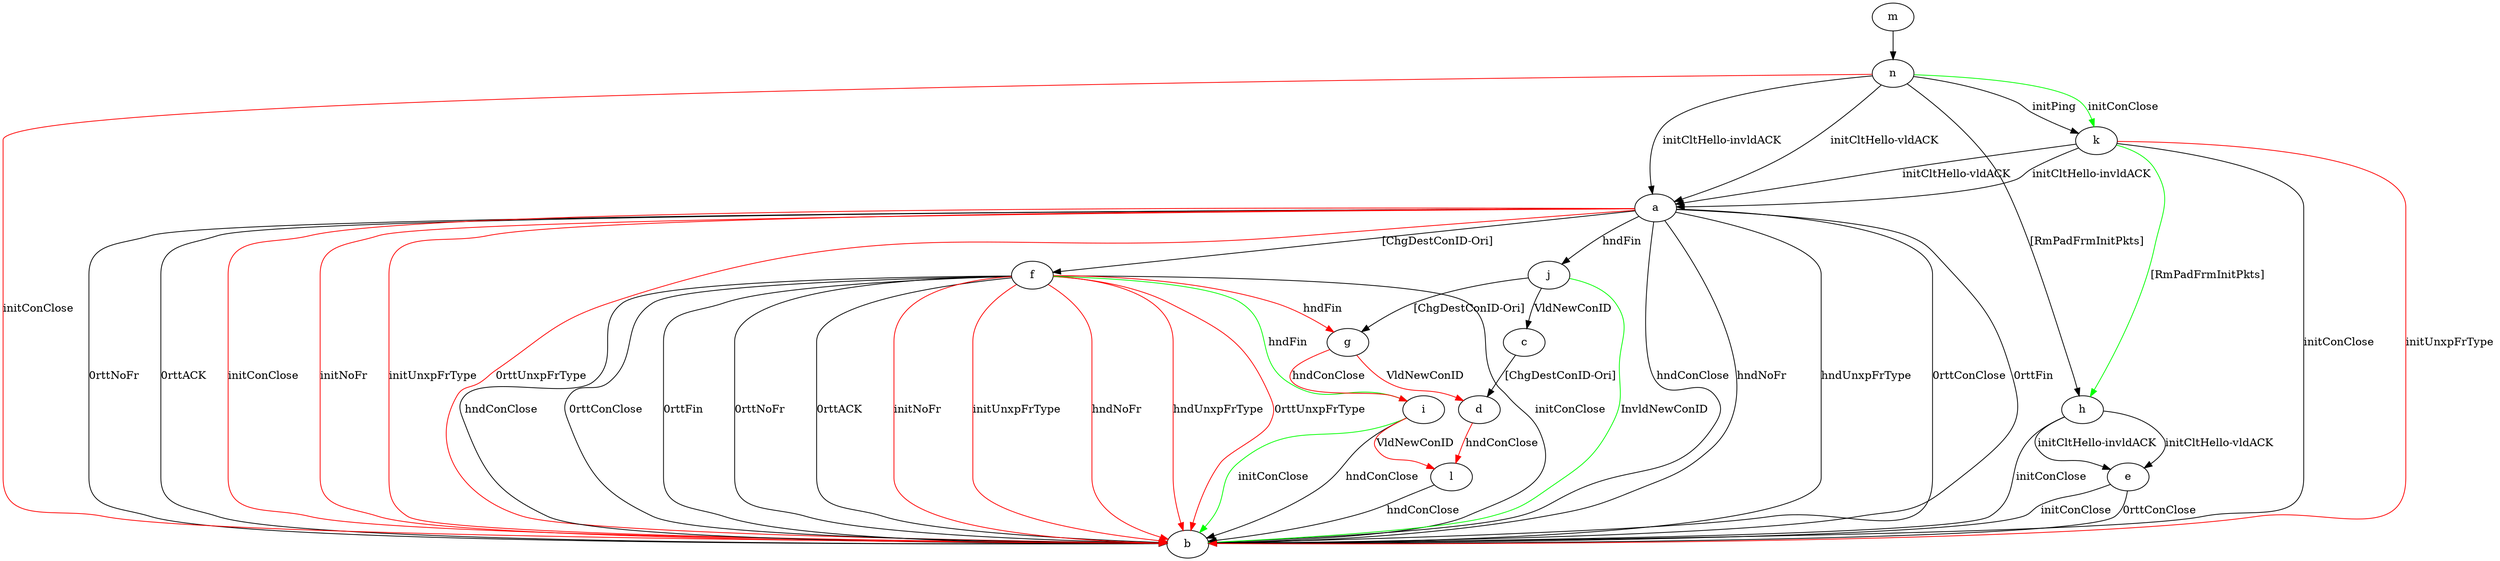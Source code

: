 digraph "" {
	a -> b	[key=0,
		label="hndConClose "];
	a -> b	[key=1,
		label="hndNoFr "];
	a -> b	[key=2,
		label="hndUnxpFrType "];
	a -> b	[key=3,
		label="0rttConClose "];
	a -> b	[key=4,
		label="0rttFin "];
	a -> b	[key=5,
		label="0rttNoFr "];
	a -> b	[key=6,
		label="0rttACK "];
	a -> b	[key=7,
		color=red,
		label="initConClose "];
	a -> b	[key=8,
		color=red,
		label="initNoFr "];
	a -> b	[key=9,
		color=red,
		label="initUnxpFrType "];
	a -> b	[key=10,
		color=red,
		label="0rttUnxpFrType "];
	a -> f	[key=0,
		label="[ChgDestConID-Ori] "];
	a -> j	[key=0,
		label="hndFin "];
	c -> d	[key=0,
		label="[ChgDestConID-Ori] "];
	d -> l	[key=0,
		color=red,
		label="hndConClose "];
	e -> b	[key=0,
		label="initConClose "];
	e -> b	[key=1,
		label="0rttConClose "];
	f -> b	[key=0,
		label="initConClose "];
	f -> b	[key=1,
		label="hndConClose "];
	f -> b	[key=2,
		label="0rttConClose "];
	f -> b	[key=3,
		label="0rttFin "];
	f -> b	[key=4,
		label="0rttNoFr "];
	f -> b	[key=5,
		label="0rttACK "];
	f -> b	[key=6,
		color=red,
		label="initNoFr "];
	f -> b	[key=7,
		color=red,
		label="initUnxpFrType "];
	f -> b	[key=8,
		color=red,
		label="hndNoFr "];
	f -> b	[key=9,
		color=red,
		label="hndUnxpFrType "];
	f -> b	[key=10,
		color=red,
		label="0rttUnxpFrType "];
	f -> g	[key=0,
		color=red,
		label="hndFin "];
	f -> i	[key=0,
		color=green,
		label="hndFin "];
	g -> d	[key=0,
		color=red,
		label="VldNewConID "];
	g -> i	[key=0,
		color=red,
		label="hndConClose "];
	h -> b	[key=0,
		label="initConClose "];
	h -> e	[key=0,
		label="initCltHello-vldACK "];
	h -> e	[key=1,
		label="initCltHello-invldACK "];
	i -> b	[key=0,
		label="hndConClose "];
	i -> b	[key=1,
		color=green,
		label="initConClose "];
	i -> l	[key=0,
		color=red,
		label="VldNewConID "];
	j -> b	[key=0,
		color=green,
		label="InvldNewConID "];
	j -> c	[key=0,
		label="VldNewConID "];
	j -> g	[key=0,
		label="[ChgDestConID-Ori] "];
	k -> a	[key=0,
		label="initCltHello-vldACK "];
	k -> a	[key=1,
		label="initCltHello-invldACK "];
	k -> b	[key=0,
		label="initConClose "];
	k -> b	[key=1,
		color=red,
		label="initUnxpFrType "];
	k -> h	[key=0,
		color=green,
		label="[RmPadFrmInitPkts] "];
	l -> b	[key=0,
		label="hndConClose "];
	m -> n	[key=0];
	n -> a	[key=0,
		label="initCltHello-vldACK "];
	n -> a	[key=1,
		label="initCltHello-invldACK "];
	n -> b	[key=0,
		color=red,
		label="initConClose "];
	n -> h	[key=0,
		label="[RmPadFrmInitPkts] "];
	n -> k	[key=0,
		label="initPing "];
	n -> k	[key=1,
		color=green,
		label="initConClose "];
}
